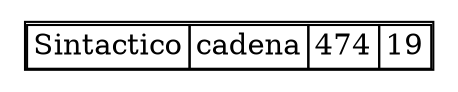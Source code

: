 digraph G{
node[shape=none];
table[label=<<table border="1" cellborder="1" cellspacing="0">
<tr>
<td>Sintactico</td>
<td>cadena</td>
<td>
474</td>
<td>
19</td>
</tr>
</table>>];

}